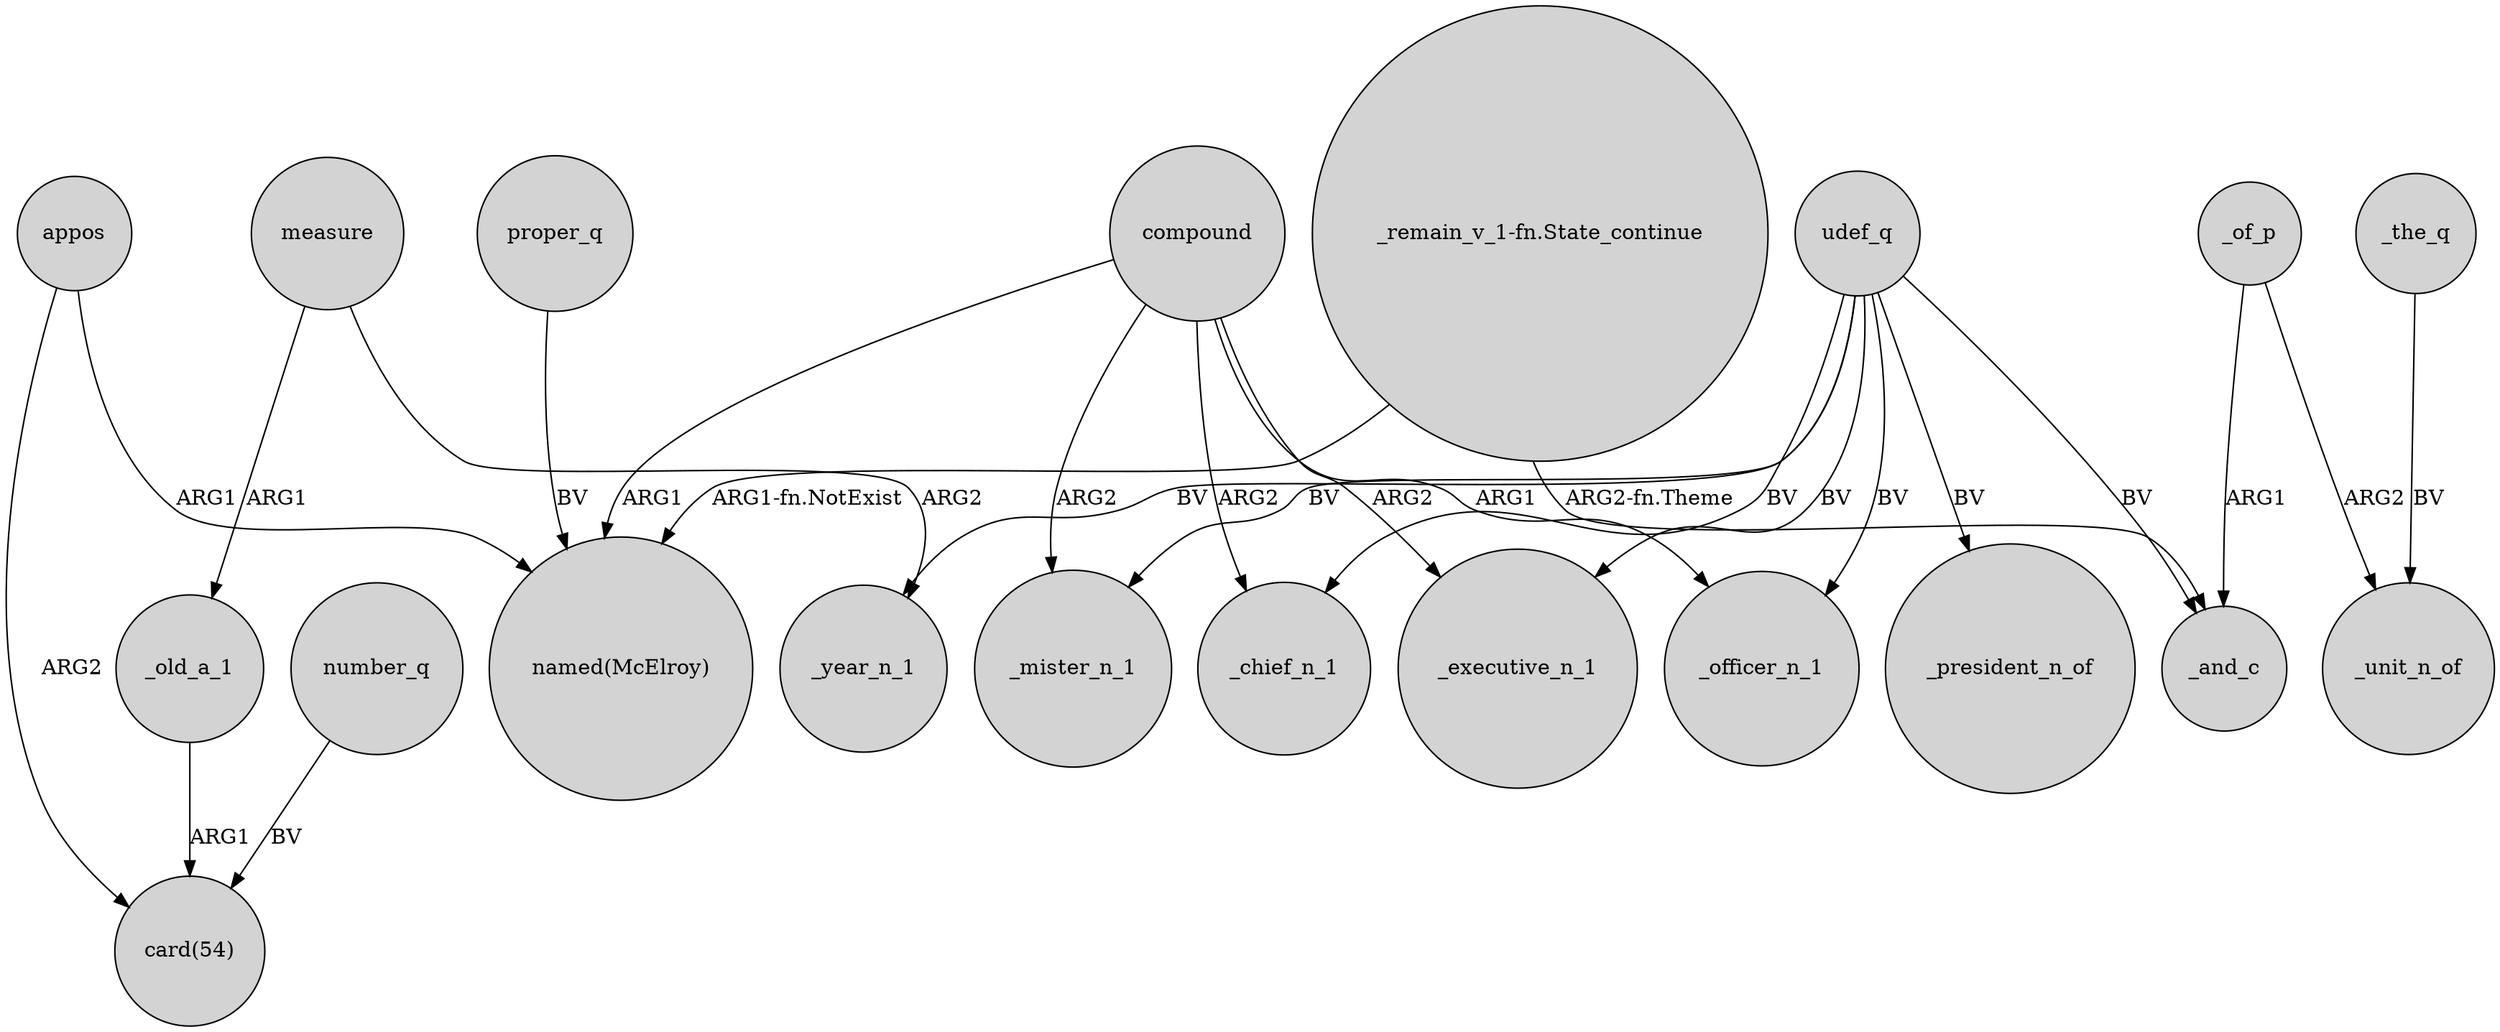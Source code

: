 digraph {
	node [shape=circle style=filled]
	proper_q -> "named(McElroy)" [label=BV]
	appos -> "card(54)" [label=ARG2]
	measure -> _year_n_1 [label=ARG2]
	udef_q -> _executive_n_1 [label=BV]
	"_remain_v_1-fn.State_continue" -> "named(McElroy)" [label="ARG1-fn.NotExist"]
	compound -> _mister_n_1 [label=ARG2]
	udef_q -> _mister_n_1 [label=BV]
	_of_p -> _unit_n_of [label=ARG2]
	number_q -> "card(54)" [label=BV]
	compound -> _chief_n_1 [label=ARG2]
	measure -> _old_a_1 [label=ARG1]
	compound -> _officer_n_1 [label=ARG1]
	compound -> "named(McElroy)" [label=ARG1]
	udef_q -> _chief_n_1 [label=BV]
	udef_q -> _president_n_of [label=BV]
	udef_q -> _officer_n_1 [label=BV]
	"_remain_v_1-fn.State_continue" -> _and_c [label="ARG2-fn.Theme"]
	_of_p -> _and_c [label=ARG1]
	appos -> "named(McElroy)" [label=ARG1]
	udef_q -> _year_n_1 [label=BV]
	_old_a_1 -> "card(54)" [label=ARG1]
	udef_q -> _and_c [label=BV]
	compound -> _executive_n_1 [label=ARG2]
	_the_q -> _unit_n_of [label=BV]
}
